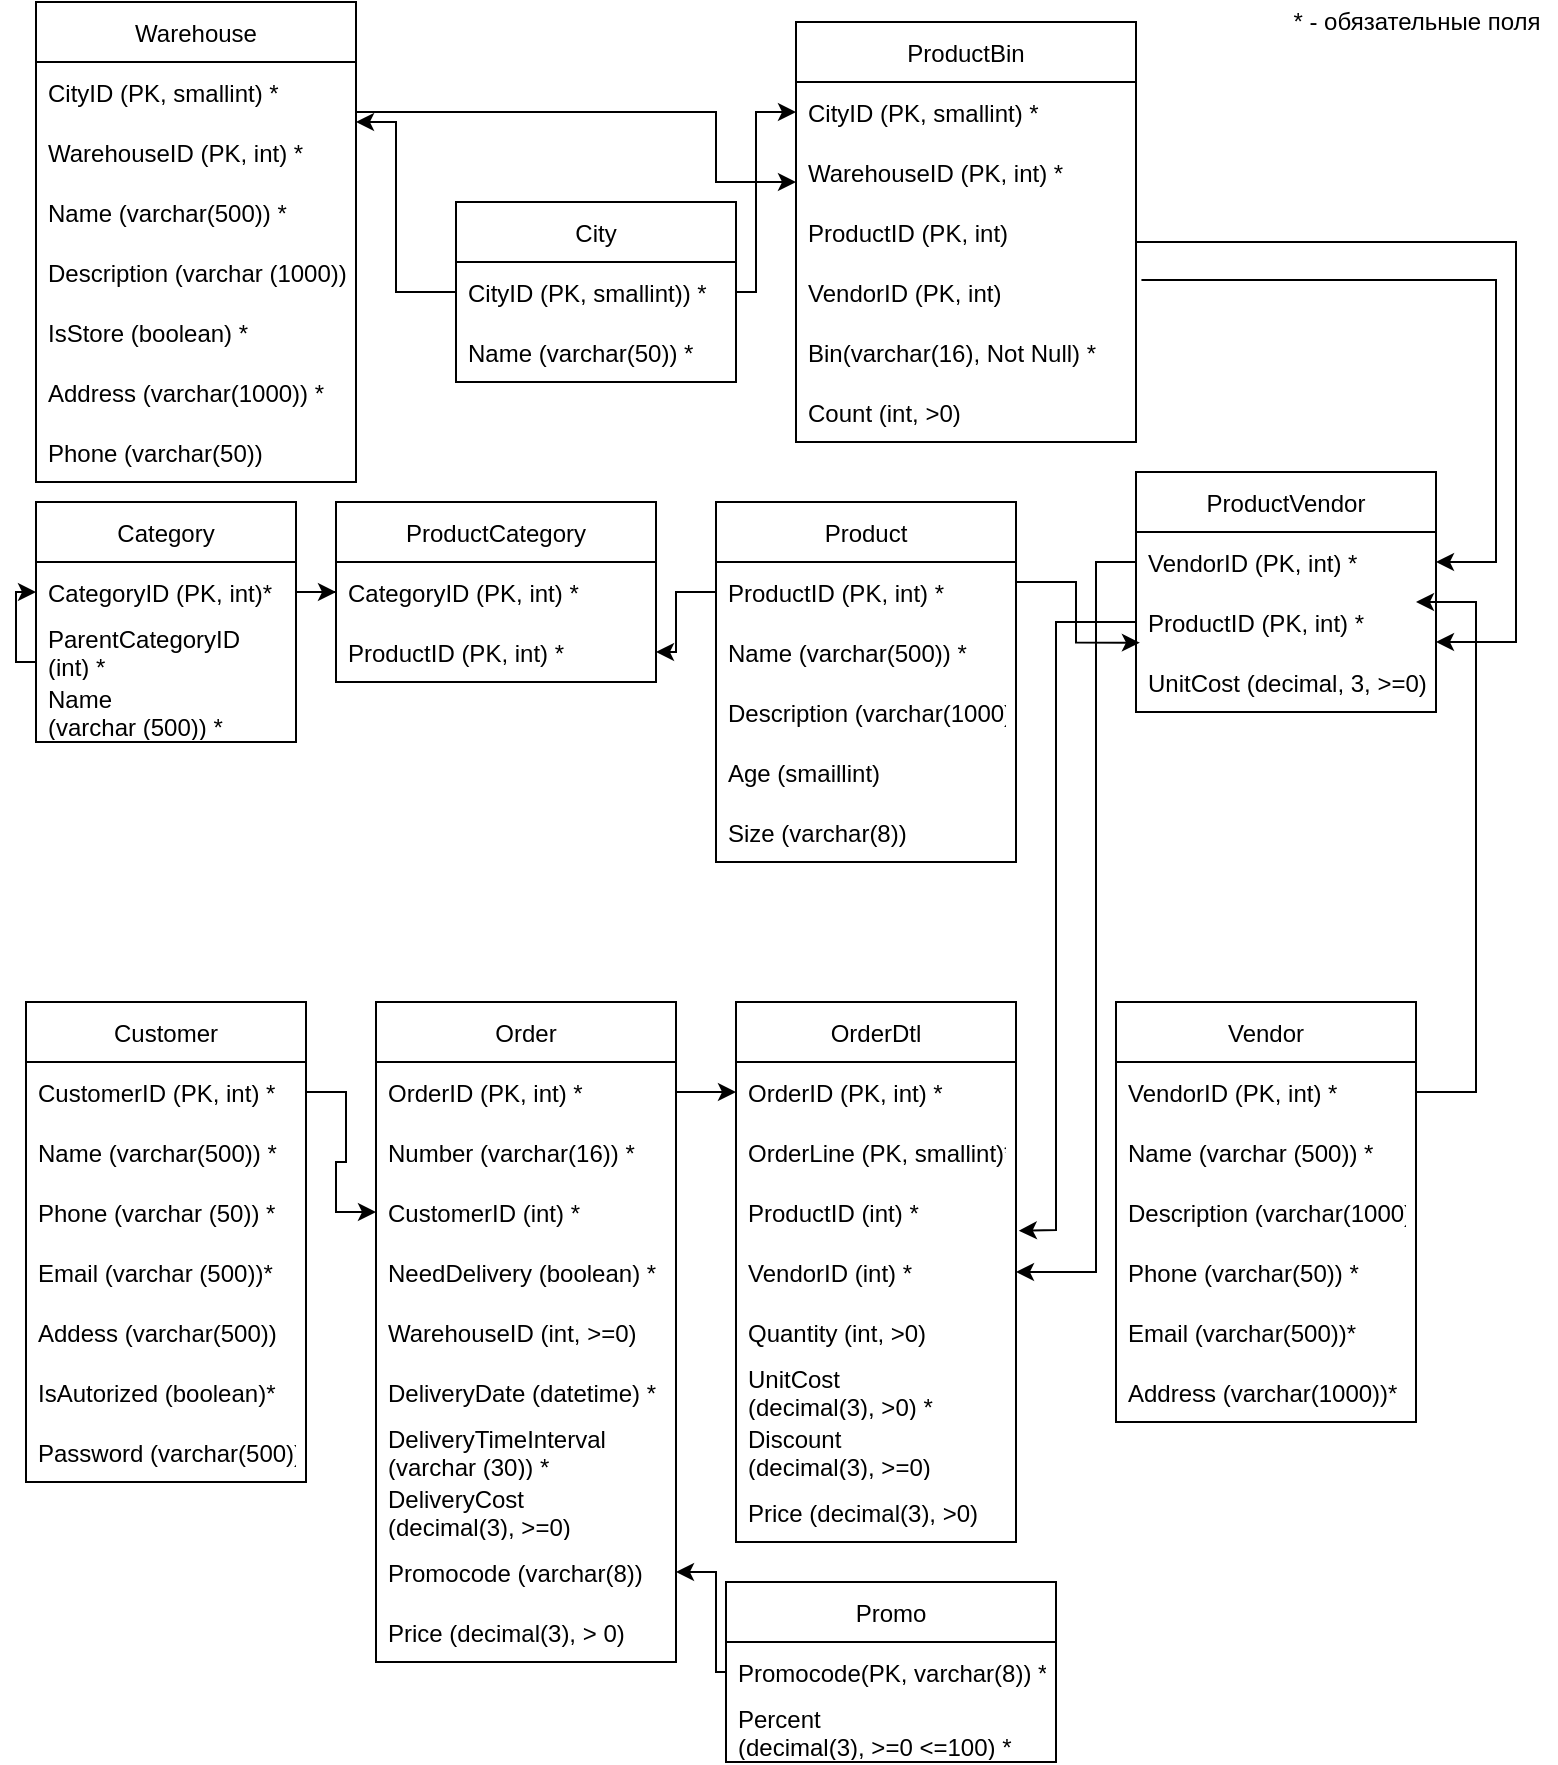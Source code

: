 <mxfile version="19.0.2" type="device" pages="5"><diagram id="zD5h01yBq8zB6gmUEmWG" name="Database Diagram"><mxGraphModel dx="768" dy="443" grid="1" gridSize="10" guides="1" tooltips="1" connect="1" arrows="1" fold="1" page="1" pageScale="1" pageWidth="827" pageHeight="1169" math="0" shadow="0"><root><mxCell id="0"/><mxCell id="1" parent="0"/><mxCell id="oDtH0C66B-PwGog6sPxJ-1" value="Customer" style="swimlane;fontStyle=0;childLayout=stackLayout;horizontal=1;startSize=30;horizontalStack=0;resizeParent=1;resizeParentMax=0;resizeLast=0;collapsible=1;marginBottom=0;" parent="1" vertex="1"><mxGeometry x="15" y="520" width="140" height="240" as="geometry"/></mxCell><mxCell id="oDtH0C66B-PwGog6sPxJ-2" value="CustomerID (PK, int) *" style="text;strokeColor=none;fillColor=none;align=left;verticalAlign=middle;spacingLeft=4;spacingRight=4;overflow=hidden;points=[[0,0.5],[1,0.5]];portConstraint=eastwest;rotatable=0;" parent="oDtH0C66B-PwGog6sPxJ-1" vertex="1"><mxGeometry y="30" width="140" height="30" as="geometry"/></mxCell><mxCell id="oDtH0C66B-PwGog6sPxJ-3" value="Name (varchar(500)) *" style="text;strokeColor=none;fillColor=none;align=left;verticalAlign=middle;spacingLeft=4;spacingRight=4;overflow=hidden;points=[[0,0.5],[1,0.5]];portConstraint=eastwest;rotatable=0;" parent="oDtH0C66B-PwGog6sPxJ-1" vertex="1"><mxGeometry y="60" width="140" height="30" as="geometry"/></mxCell><mxCell id="oDtH0C66B-PwGog6sPxJ-4" value="Phone (varchar (50)) *" style="text;strokeColor=none;fillColor=none;align=left;verticalAlign=middle;spacingLeft=4;spacingRight=4;overflow=hidden;points=[[0,0.5],[1,0.5]];portConstraint=eastwest;rotatable=0;" parent="oDtH0C66B-PwGog6sPxJ-1" vertex="1"><mxGeometry y="90" width="140" height="30" as="geometry"/></mxCell><mxCell id="oDtH0C66B-PwGog6sPxJ-47" value="Email (varchar (500))*" style="text;strokeColor=none;fillColor=none;align=left;verticalAlign=middle;spacingLeft=4;spacingRight=4;overflow=hidden;points=[[0,0.5],[1,0.5]];portConstraint=eastwest;rotatable=0;" parent="oDtH0C66B-PwGog6sPxJ-1" vertex="1"><mxGeometry y="120" width="140" height="30" as="geometry"/></mxCell><mxCell id="oDtH0C66B-PwGog6sPxJ-49" value="Addess (varchar(500))" style="text;strokeColor=none;fillColor=none;align=left;verticalAlign=middle;spacingLeft=4;spacingRight=4;overflow=hidden;points=[[0,0.5],[1,0.5]];portConstraint=eastwest;rotatable=0;" parent="oDtH0C66B-PwGog6sPxJ-1" vertex="1"><mxGeometry y="150" width="140" height="30" as="geometry"/></mxCell><mxCell id="oDtH0C66B-PwGog6sPxJ-102" value="IsAutorized (boolean)*" style="text;strokeColor=none;fillColor=none;align=left;verticalAlign=middle;spacingLeft=4;spacingRight=4;overflow=hidden;points=[[0,0.5],[1,0.5]];portConstraint=eastwest;rotatable=0;" parent="oDtH0C66B-PwGog6sPxJ-1" vertex="1"><mxGeometry y="180" width="140" height="30" as="geometry"/></mxCell><mxCell id="oDtH0C66B-PwGog6sPxJ-104" value="Password (varchar(500))" style="text;strokeColor=none;fillColor=none;align=left;verticalAlign=middle;spacingLeft=4;spacingRight=4;overflow=hidden;points=[[0,0.5],[1,0.5]];portConstraint=eastwest;rotatable=0;" parent="oDtH0C66B-PwGog6sPxJ-1" vertex="1"><mxGeometry y="210" width="140" height="30" as="geometry"/></mxCell><mxCell id="oDtH0C66B-PwGog6sPxJ-5" value="Vendor" style="swimlane;fontStyle=0;childLayout=stackLayout;horizontal=1;startSize=30;horizontalStack=0;resizeParent=1;resizeParentMax=0;resizeLast=0;collapsible=1;marginBottom=0;" parent="1" vertex="1"><mxGeometry x="560" y="520" width="150" height="210" as="geometry"/></mxCell><mxCell id="oDtH0C66B-PwGog6sPxJ-6" value="VendorID (PK, int) *" style="text;strokeColor=none;fillColor=none;align=left;verticalAlign=middle;spacingLeft=4;spacingRight=4;overflow=hidden;points=[[0,0.5],[1,0.5]];portConstraint=eastwest;rotatable=0;" parent="oDtH0C66B-PwGog6sPxJ-5" vertex="1"><mxGeometry y="30" width="150" height="30" as="geometry"/></mxCell><mxCell id="oDtH0C66B-PwGog6sPxJ-36" value="Name (varchar (500)) *" style="text;strokeColor=none;fillColor=none;align=left;verticalAlign=middle;spacingLeft=4;spacingRight=4;overflow=hidden;points=[[0,0.5],[1,0.5]];portConstraint=eastwest;rotatable=0;" parent="oDtH0C66B-PwGog6sPxJ-5" vertex="1"><mxGeometry y="60" width="150" height="30" as="geometry"/></mxCell><mxCell id="oDtH0C66B-PwGog6sPxJ-7" value="Description (varchar(1000))" style="text;strokeColor=none;fillColor=none;align=left;verticalAlign=middle;spacingLeft=4;spacingRight=4;overflow=hidden;points=[[0,0.5],[1,0.5]];portConstraint=eastwest;rotatable=0;" parent="oDtH0C66B-PwGog6sPxJ-5" vertex="1"><mxGeometry y="90" width="150" height="30" as="geometry"/></mxCell><mxCell id="oDtH0C66B-PwGog6sPxJ-8" value="Phone (varchar(50)) *" style="text;strokeColor=none;fillColor=none;align=left;verticalAlign=middle;spacingLeft=4;spacingRight=4;overflow=hidden;points=[[0,0.5],[1,0.5]];portConstraint=eastwest;rotatable=0;" parent="oDtH0C66B-PwGog6sPxJ-5" vertex="1"><mxGeometry y="120" width="150" height="30" as="geometry"/></mxCell><mxCell id="oDtH0C66B-PwGog6sPxJ-39" value="Email (varchar(500))*" style="text;strokeColor=none;fillColor=none;align=left;verticalAlign=middle;spacingLeft=4;spacingRight=4;overflow=hidden;points=[[0,0.5],[1,0.5]];portConstraint=eastwest;rotatable=0;" parent="oDtH0C66B-PwGog6sPxJ-5" vertex="1"><mxGeometry y="150" width="150" height="30" as="geometry"/></mxCell><mxCell id="oDtH0C66B-PwGog6sPxJ-46" value="Address (varchar(1000))*" style="text;strokeColor=none;fillColor=none;align=left;verticalAlign=middle;spacingLeft=4;spacingRight=4;overflow=hidden;points=[[0,0.5],[1,0.5]];portConstraint=eastwest;rotatable=0;" parent="oDtH0C66B-PwGog6sPxJ-5" vertex="1"><mxGeometry y="180" width="150" height="30" as="geometry"/></mxCell><mxCell id="oDtH0C66B-PwGog6sPxJ-9" value="Product" style="swimlane;fontStyle=0;childLayout=stackLayout;horizontal=1;startSize=30;horizontalStack=0;resizeParent=1;resizeParentMax=0;resizeLast=0;collapsible=1;marginBottom=0;" parent="1" vertex="1"><mxGeometry x="360" y="270" width="150" height="180" as="geometry"/></mxCell><mxCell id="oDtH0C66B-PwGog6sPxJ-10" value="ProductID (PK, int) *" style="text;strokeColor=none;fillColor=none;align=left;verticalAlign=middle;spacingLeft=4;spacingRight=4;overflow=hidden;points=[[0,0.5],[1,0.5]];portConstraint=eastwest;rotatable=0;" parent="oDtH0C66B-PwGog6sPxJ-9" vertex="1"><mxGeometry y="30" width="150" height="30" as="geometry"/></mxCell><mxCell id="oDtH0C66B-PwGog6sPxJ-11" value="Name (varchar(500)) *" style="text;strokeColor=none;fillColor=none;align=left;verticalAlign=middle;spacingLeft=4;spacingRight=4;overflow=hidden;points=[[0,0.5],[1,0.5]];portConstraint=eastwest;rotatable=0;" parent="oDtH0C66B-PwGog6sPxJ-9" vertex="1"><mxGeometry y="60" width="150" height="30" as="geometry"/></mxCell><mxCell id="oDtH0C66B-PwGog6sPxJ-99" value="Description (varchar(1000))" style="text;strokeColor=none;fillColor=none;align=left;verticalAlign=middle;spacingLeft=4;spacingRight=4;overflow=hidden;points=[[0,0.5],[1,0.5]];portConstraint=eastwest;rotatable=0;" parent="oDtH0C66B-PwGog6sPxJ-9" vertex="1"><mxGeometry y="90" width="150" height="30" as="geometry"/></mxCell><mxCell id="OFJpk8IldTl7pD1A4rLE-1" value="Age (smaillint)" style="text;strokeColor=none;fillColor=none;align=left;verticalAlign=middle;spacingLeft=4;spacingRight=4;overflow=hidden;points=[[0,0.5],[1,0.5]];portConstraint=eastwest;rotatable=0;" parent="oDtH0C66B-PwGog6sPxJ-9" vertex="1"><mxGeometry y="120" width="150" height="30" as="geometry"/></mxCell><mxCell id="OFJpk8IldTl7pD1A4rLE-2" value="Size (varchar(8))" style="text;strokeColor=none;fillColor=none;align=left;verticalAlign=middle;spacingLeft=4;spacingRight=4;overflow=hidden;points=[[0,0.5],[1,0.5]];portConstraint=eastwest;rotatable=0;" parent="oDtH0C66B-PwGog6sPxJ-9" vertex="1"><mxGeometry y="150" width="150" height="30" as="geometry"/></mxCell><mxCell id="oDtH0C66B-PwGog6sPxJ-17" value="Warehouse" style="swimlane;fontStyle=0;childLayout=stackLayout;horizontal=1;startSize=30;horizontalStack=0;resizeParent=1;resizeParentMax=0;resizeLast=0;collapsible=1;marginBottom=0;" parent="1" vertex="1"><mxGeometry x="20" y="20" width="160" height="240" as="geometry"/></mxCell><mxCell id="oDtH0C66B-PwGog6sPxJ-27" value="CityID (PK, smallint) *" style="text;strokeColor=none;fillColor=none;align=left;verticalAlign=middle;spacingLeft=4;spacingRight=4;overflow=hidden;points=[[0,0.5],[1,0.5]];portConstraint=eastwest;rotatable=0;" parent="oDtH0C66B-PwGog6sPxJ-17" vertex="1"><mxGeometry y="30" width="160" height="30" as="geometry"/></mxCell><mxCell id="oDtH0C66B-PwGog6sPxJ-18" value="WarehouseID (PK, int) *" style="text;strokeColor=none;fillColor=none;align=left;verticalAlign=middle;spacingLeft=4;spacingRight=4;overflow=hidden;points=[[0,0.5],[1,0.5]];portConstraint=eastwest;rotatable=0;" parent="oDtH0C66B-PwGog6sPxJ-17" vertex="1"><mxGeometry y="60" width="160" height="30" as="geometry"/></mxCell><mxCell id="oDtH0C66B-PwGog6sPxJ-20" value="Name (varchar(500)) *" style="text;strokeColor=none;fillColor=none;align=left;verticalAlign=middle;spacingLeft=4;spacingRight=4;overflow=hidden;points=[[0,0.5],[1,0.5]];portConstraint=eastwest;rotatable=0;" parent="oDtH0C66B-PwGog6sPxJ-17" vertex="1"><mxGeometry y="90" width="160" height="30" as="geometry"/></mxCell><mxCell id="oDtH0C66B-PwGog6sPxJ-19" value="Description (varchar (1000))" style="text;strokeColor=none;fillColor=none;align=left;verticalAlign=middle;spacingLeft=4;spacingRight=4;overflow=hidden;points=[[0,0.5],[1,0.5]];portConstraint=eastwest;rotatable=0;" parent="oDtH0C66B-PwGog6sPxJ-17" vertex="1"><mxGeometry y="120" width="160" height="30" as="geometry"/></mxCell><mxCell id="oDtH0C66B-PwGog6sPxJ-26" value="IsStore (boolean) *" style="text;strokeColor=none;fillColor=none;align=left;verticalAlign=middle;spacingLeft=4;spacingRight=4;overflow=hidden;points=[[0,0.5],[1,0.5]];portConstraint=eastwest;rotatable=0;" parent="oDtH0C66B-PwGog6sPxJ-17" vertex="1"><mxGeometry y="150" width="160" height="30" as="geometry"/></mxCell><mxCell id="oDtH0C66B-PwGog6sPxJ-38" value="Address (varchar(1000)) *" style="text;strokeColor=none;fillColor=none;align=left;verticalAlign=middle;spacingLeft=4;spacingRight=4;overflow=hidden;points=[[0,0.5],[1,0.5]];portConstraint=eastwest;rotatable=0;" parent="oDtH0C66B-PwGog6sPxJ-17" vertex="1"><mxGeometry y="180" width="160" height="30" as="geometry"/></mxCell><mxCell id="wMT093c3tUA0JYjfqlPa-17" value="Phone (varchar(50))" style="text;strokeColor=none;fillColor=none;align=left;verticalAlign=middle;spacingLeft=4;spacingRight=4;overflow=hidden;points=[[0,0.5],[1,0.5]];portConstraint=eastwest;rotatable=0;" vertex="1" parent="oDtH0C66B-PwGog6sPxJ-17"><mxGeometry y="210" width="160" height="30" as="geometry"/></mxCell><mxCell id="oDtH0C66B-PwGog6sPxJ-28" value="ProductBin" style="swimlane;fontStyle=0;childLayout=stackLayout;horizontal=1;startSize=30;horizontalStack=0;resizeParent=1;resizeParentMax=0;resizeLast=0;collapsible=1;marginBottom=0;" parent="1" vertex="1"><mxGeometry x="400" y="30" width="170" height="210" as="geometry"/></mxCell><mxCell id="oDtH0C66B-PwGog6sPxJ-31" value="CityID (PK, smallint) *" style="text;strokeColor=none;fillColor=none;align=left;verticalAlign=middle;spacingLeft=4;spacingRight=4;overflow=hidden;points=[[0,0.5],[1,0.5]];portConstraint=eastwest;rotatable=0;" parent="oDtH0C66B-PwGog6sPxJ-28" vertex="1"><mxGeometry y="30" width="170" height="30" as="geometry"/></mxCell><mxCell id="oDtH0C66B-PwGog6sPxJ-29" value="WarehouseID (PK, int) *" style="text;strokeColor=none;fillColor=none;align=left;verticalAlign=middle;spacingLeft=4;spacingRight=4;overflow=hidden;points=[[0,0.5],[1,0.5]];portConstraint=eastwest;rotatable=0;" parent="oDtH0C66B-PwGog6sPxJ-28" vertex="1"><mxGeometry y="60" width="170" height="30" as="geometry"/></mxCell><mxCell id="oDtH0C66B-PwGog6sPxJ-115" value="ProductID (PK, int)" style="text;strokeColor=none;fillColor=none;align=left;verticalAlign=middle;spacingLeft=4;spacingRight=4;overflow=hidden;points=[[0,0.5],[1,0.5]];portConstraint=eastwest;rotatable=0;" parent="oDtH0C66B-PwGog6sPxJ-28" vertex="1"><mxGeometry y="90" width="170" height="30" as="geometry"/></mxCell><mxCell id="rDFWnqqUgLSk3TsB4mMr-1" value="VendorID (PK, int)" style="text;strokeColor=none;fillColor=none;align=left;verticalAlign=middle;spacingLeft=4;spacingRight=4;overflow=hidden;points=[[0,0.5],[1,0.5]];portConstraint=eastwest;rotatable=0;" vertex="1" parent="oDtH0C66B-PwGog6sPxJ-28"><mxGeometry y="120" width="170" height="30" as="geometry"/></mxCell><mxCell id="oDtH0C66B-PwGog6sPxJ-30" value="Bin(varchar(16), Not Null) *" style="text;strokeColor=none;fillColor=none;align=left;verticalAlign=middle;spacingLeft=4;spacingRight=4;overflow=hidden;points=[[0,0.5],[1,0.5]];portConstraint=eastwest;rotatable=0;" parent="oDtH0C66B-PwGog6sPxJ-28" vertex="1"><mxGeometry y="150" width="170" height="30" as="geometry"/></mxCell><mxCell id="oDtH0C66B-PwGog6sPxJ-32" value="Count (int, &gt;0)" style="text;strokeColor=none;fillColor=none;align=left;verticalAlign=middle;spacingLeft=4;spacingRight=4;overflow=hidden;points=[[0,0.5],[1,0.5]];portConstraint=eastwest;rotatable=0;" parent="oDtH0C66B-PwGog6sPxJ-28" vertex="1"><mxGeometry y="180" width="170" height="30" as="geometry"/></mxCell><mxCell id="oDtH0C66B-PwGog6sPxJ-40" value="Order" style="swimlane;fontStyle=0;childLayout=stackLayout;horizontal=1;startSize=30;horizontalStack=0;resizeParent=1;resizeParentMax=0;resizeLast=0;collapsible=1;marginBottom=0;" parent="1" vertex="1"><mxGeometry x="190" y="520" width="150" height="330" as="geometry"/></mxCell><mxCell id="oDtH0C66B-PwGog6sPxJ-41" value="OrderID (PK, int) *" style="text;strokeColor=none;fillColor=none;align=left;verticalAlign=middle;spacingLeft=4;spacingRight=4;overflow=hidden;points=[[0,0.5],[1,0.5]];portConstraint=eastwest;rotatable=0;" parent="oDtH0C66B-PwGog6sPxJ-40" vertex="1"><mxGeometry y="30" width="150" height="30" as="geometry"/></mxCell><mxCell id="fTPRsgHuSMfWV8hQALlt-1" value="Number (varchar(16)) *" style="text;strokeColor=none;fillColor=none;align=left;verticalAlign=middle;spacingLeft=4;spacingRight=4;overflow=hidden;points=[[0,0.5],[1,0.5]];portConstraint=eastwest;rotatable=0;" vertex="1" parent="oDtH0C66B-PwGog6sPxJ-40"><mxGeometry y="60" width="150" height="30" as="geometry"/></mxCell><mxCell id="oDtH0C66B-PwGog6sPxJ-61" value="CustomerID (int) *" style="text;strokeColor=none;fillColor=none;align=left;verticalAlign=middle;spacingLeft=4;spacingRight=4;overflow=hidden;points=[[0,0.5],[1,0.5]];portConstraint=eastwest;rotatable=0;" parent="oDtH0C66B-PwGog6sPxJ-40" vertex="1"><mxGeometry y="90" width="150" height="30" as="geometry"/></mxCell><mxCell id="oDtH0C66B-PwGog6sPxJ-52" value="NeedDelivery (boolean) *" style="text;strokeColor=none;fillColor=none;align=left;verticalAlign=middle;spacingLeft=4;spacingRight=4;overflow=hidden;points=[[0,0.5],[1,0.5]];portConstraint=eastwest;rotatable=0;" parent="oDtH0C66B-PwGog6sPxJ-40" vertex="1"><mxGeometry y="120" width="150" height="30" as="geometry"/></mxCell><mxCell id="oDtH0C66B-PwGog6sPxJ-62" value="WarehouseID (int, &gt;=0) " style="text;strokeColor=none;fillColor=none;align=left;verticalAlign=middle;spacingLeft=4;spacingRight=4;overflow=hidden;points=[[0,0.5],[1,0.5]];portConstraint=eastwest;rotatable=0;" parent="oDtH0C66B-PwGog6sPxJ-40" vertex="1"><mxGeometry y="150" width="150" height="30" as="geometry"/></mxCell><mxCell id="oDtH0C66B-PwGog6sPxJ-120" value="DeliveryDate (datetime) *" style="text;strokeColor=none;fillColor=none;align=left;verticalAlign=middle;spacingLeft=4;spacingRight=4;overflow=hidden;points=[[0,0.5],[1,0.5]];portConstraint=eastwest;rotatable=0;" parent="oDtH0C66B-PwGog6sPxJ-40" vertex="1"><mxGeometry y="180" width="150" height="30" as="geometry"/></mxCell><mxCell id="oDtH0C66B-PwGog6sPxJ-121" value="DeliveryTimeInterval&#10;(varchar (30)) *" style="text;strokeColor=none;fillColor=none;align=left;verticalAlign=middle;spacingLeft=4;spacingRight=4;overflow=hidden;points=[[0,0.5],[1,0.5]];portConstraint=eastwest;rotatable=0;" parent="oDtH0C66B-PwGog6sPxJ-40" vertex="1"><mxGeometry y="210" width="150" height="30" as="geometry"/></mxCell><mxCell id="oDtH0C66B-PwGog6sPxJ-79" value="DeliveryCost &#10;(decimal(3), &gt;=0)" style="text;strokeColor=none;fillColor=none;align=left;verticalAlign=middle;spacingLeft=4;spacingRight=4;overflow=hidden;points=[[0,0.5],[1,0.5]];portConstraint=eastwest;rotatable=0;" parent="oDtH0C66B-PwGog6sPxJ-40" vertex="1"><mxGeometry y="240" width="150" height="30" as="geometry"/></mxCell><mxCell id="oDtH0C66B-PwGog6sPxJ-122" value="Promocode (varchar(8))" style="text;strokeColor=none;fillColor=none;align=left;verticalAlign=middle;spacingLeft=4;spacingRight=4;overflow=hidden;points=[[0,0.5],[1,0.5]];portConstraint=eastwest;rotatable=0;" parent="oDtH0C66B-PwGog6sPxJ-40" vertex="1"><mxGeometry y="270" width="150" height="30" as="geometry"/></mxCell><mxCell id="oDtH0C66B-PwGog6sPxJ-44" value="Price (decimal(3), &gt; 0)" style="text;strokeColor=none;fillColor=none;align=left;verticalAlign=middle;spacingLeft=4;spacingRight=4;overflow=hidden;points=[[0,0.5],[1,0.5]];portConstraint=eastwest;rotatable=0;" parent="oDtH0C66B-PwGog6sPxJ-40" vertex="1"><mxGeometry y="300" width="150" height="30" as="geometry"/></mxCell><mxCell id="oDtH0C66B-PwGog6sPxJ-53" value="OrderDtl" style="swimlane;fontStyle=0;childLayout=stackLayout;horizontal=1;startSize=30;horizontalStack=0;resizeParent=1;resizeParentMax=0;resizeLast=0;collapsible=1;marginBottom=0;" parent="1" vertex="1"><mxGeometry x="370" y="520" width="140" height="270" as="geometry"/></mxCell><mxCell id="oDtH0C66B-PwGog6sPxJ-54" value="OrderID (PK, int) *" style="text;strokeColor=none;fillColor=none;align=left;verticalAlign=middle;spacingLeft=4;spacingRight=4;overflow=hidden;points=[[0,0.5],[1,0.5]];portConstraint=eastwest;rotatable=0;" parent="oDtH0C66B-PwGog6sPxJ-53" vertex="1"><mxGeometry y="30" width="140" height="30" as="geometry"/></mxCell><mxCell id="wMT093c3tUA0JYjfqlPa-18" value="OrderLine (PK, smallint)*" style="text;strokeColor=none;fillColor=none;align=left;verticalAlign=middle;spacingLeft=4;spacingRight=4;overflow=hidden;points=[[0,0.5],[1,0.5]];portConstraint=eastwest;rotatable=0;" vertex="1" parent="oDtH0C66B-PwGog6sPxJ-53"><mxGeometry y="60" width="140" height="30" as="geometry"/></mxCell><mxCell id="oDtH0C66B-PwGog6sPxJ-55" value="ProductID (int) * " style="text;strokeColor=none;fillColor=none;align=left;verticalAlign=middle;spacingLeft=4;spacingRight=4;overflow=hidden;points=[[0,0.5],[1,0.5]];portConstraint=eastwest;rotatable=0;" parent="oDtH0C66B-PwGog6sPxJ-53" vertex="1"><mxGeometry y="90" width="140" height="30" as="geometry"/></mxCell><mxCell id="oDtH0C66B-PwGog6sPxJ-114" value="VendorID (int) *" style="text;strokeColor=none;fillColor=none;align=left;verticalAlign=middle;spacingLeft=4;spacingRight=4;overflow=hidden;points=[[0,0.5],[1,0.5]];portConstraint=eastwest;rotatable=0;" parent="oDtH0C66B-PwGog6sPxJ-53" vertex="1"><mxGeometry y="120" width="140" height="30" as="geometry"/></mxCell><mxCell id="oDtH0C66B-PwGog6sPxJ-56" value="Quantity (int, &gt;0)" style="text;strokeColor=none;fillColor=none;align=left;verticalAlign=middle;spacingLeft=4;spacingRight=4;overflow=hidden;points=[[0,0.5],[1,0.5]];portConstraint=eastwest;rotatable=0;" parent="oDtH0C66B-PwGog6sPxJ-53" vertex="1"><mxGeometry y="150" width="140" height="30" as="geometry"/></mxCell><mxCell id="oDtH0C66B-PwGog6sPxJ-57" value="UnitCost &#10;(decimal(3), &gt;0) *" style="text;strokeColor=none;fillColor=none;align=left;verticalAlign=middle;spacingLeft=4;spacingRight=4;overflow=hidden;points=[[0,0.5],[1,0.5]];portConstraint=eastwest;rotatable=0;" parent="oDtH0C66B-PwGog6sPxJ-53" vertex="1"><mxGeometry y="180" width="140" height="30" as="geometry"/></mxCell><mxCell id="oDtH0C66B-PwGog6sPxJ-58" value="Discount &#10;(decimal(3), &gt;=0)" style="text;strokeColor=none;fillColor=none;align=left;verticalAlign=middle;spacingLeft=4;spacingRight=4;overflow=hidden;points=[[0,0.5],[1,0.5]];portConstraint=eastwest;rotatable=0;" parent="oDtH0C66B-PwGog6sPxJ-53" vertex="1"><mxGeometry y="210" width="140" height="30" as="geometry"/></mxCell><mxCell id="oDtH0C66B-PwGog6sPxJ-78" value="Price (decimal(3), &gt;0)" style="text;strokeColor=none;fillColor=none;align=left;verticalAlign=middle;spacingLeft=4;spacingRight=4;overflow=hidden;points=[[0,0.5],[1,0.5]];portConstraint=eastwest;rotatable=0;" parent="oDtH0C66B-PwGog6sPxJ-53" vertex="1"><mxGeometry y="240" width="140" height="30" as="geometry"/></mxCell><mxCell id="oDtH0C66B-PwGog6sPxJ-63" value="Category" style="swimlane;fontStyle=0;childLayout=stackLayout;horizontal=1;startSize=30;horizontalStack=0;resizeParent=1;resizeParentMax=0;resizeLast=0;collapsible=1;marginBottom=0;" parent="1" vertex="1"><mxGeometry x="20" y="270" width="130" height="120" as="geometry"/></mxCell><mxCell id="oDtH0C66B-PwGog6sPxJ-64" value="CategoryID (PK, int)*" style="text;strokeColor=none;fillColor=none;align=left;verticalAlign=middle;spacingLeft=4;spacingRight=4;overflow=hidden;points=[[0,0.5],[1,0.5]];portConstraint=eastwest;rotatable=0;" parent="oDtH0C66B-PwGog6sPxJ-63" vertex="1"><mxGeometry y="30" width="130" height="30" as="geometry"/></mxCell><mxCell id="oDtH0C66B-PwGog6sPxJ-71" value="ParentCategoryID&#10;(int) *" style="text;strokeColor=none;fillColor=none;align=left;verticalAlign=middle;spacingLeft=4;spacingRight=4;overflow=hidden;points=[[0,0.5],[1,0.5]];portConstraint=eastwest;rotatable=0;" parent="oDtH0C66B-PwGog6sPxJ-63" vertex="1"><mxGeometry y="60" width="130" height="30" as="geometry"/></mxCell><mxCell id="oDtH0C66B-PwGog6sPxJ-65" value="Name &#10;(varchar (500)) *" style="text;strokeColor=none;fillColor=none;align=left;verticalAlign=middle;spacingLeft=4;spacingRight=4;overflow=hidden;points=[[0,0.5],[1,0.5]];portConstraint=eastwest;rotatable=0;" parent="oDtH0C66B-PwGog6sPxJ-63" vertex="1"><mxGeometry y="90" width="130" height="30" as="geometry"/></mxCell><mxCell id="oDtH0C66B-PwGog6sPxJ-72" value="ProductCategory" style="swimlane;fontStyle=0;childLayout=stackLayout;horizontal=1;startSize=30;horizontalStack=0;resizeParent=1;resizeParentMax=0;resizeLast=0;collapsible=1;marginBottom=0;" parent="1" vertex="1"><mxGeometry x="170" y="270" width="160" height="90" as="geometry"/></mxCell><mxCell id="oDtH0C66B-PwGog6sPxJ-73" value="CategoryID (PK, int) *" style="text;strokeColor=none;fillColor=none;align=left;verticalAlign=middle;spacingLeft=4;spacingRight=4;overflow=hidden;points=[[0,0.5],[1,0.5]];portConstraint=eastwest;rotatable=0;" parent="oDtH0C66B-PwGog6sPxJ-72" vertex="1"><mxGeometry y="30" width="160" height="30" as="geometry"/></mxCell><mxCell id="oDtH0C66B-PwGog6sPxJ-74" value="ProductID (PK, int) *" style="text;strokeColor=none;fillColor=none;align=left;verticalAlign=middle;spacingLeft=4;spacingRight=4;overflow=hidden;points=[[0,0.5],[1,0.5]];portConstraint=eastwest;rotatable=0;" parent="oDtH0C66B-PwGog6sPxJ-72" vertex="1"><mxGeometry y="60" width="160" height="30" as="geometry"/></mxCell><mxCell id="oDtH0C66B-PwGog6sPxJ-84" value="" style="edgeStyle=orthogonalEdgeStyle;rounded=0;orthogonalLoop=1;jettySize=auto;html=1;exitX=1;exitY=0.5;exitDx=0;exitDy=0;" parent="1" source="oDtH0C66B-PwGog6sPxJ-18" edge="1"><mxGeometry relative="1" as="geometry"><Array as="points"><mxPoint x="180" y="75"/><mxPoint x="360" y="75"/><mxPoint x="360" y="110"/></Array><mxPoint x="500" y="120" as="sourcePoint"/><mxPoint x="400" y="110" as="targetPoint"/></mxGeometry></mxCell><mxCell id="oDtH0C66B-PwGog6sPxJ-88" style="edgeStyle=orthogonalEdgeStyle;rounded=0;orthogonalLoop=1;jettySize=auto;html=1;entryX=1;entryY=0.5;entryDx=0;entryDy=0;" parent="1" source="oDtH0C66B-PwGog6sPxJ-10" target="oDtH0C66B-PwGog6sPxJ-74" edge="1"><mxGeometry relative="1" as="geometry"/></mxCell><mxCell id="oDtH0C66B-PwGog6sPxJ-91" value="" style="edgeStyle=orthogonalEdgeStyle;rounded=0;orthogonalLoop=1;jettySize=auto;html=1;entryX=0;entryY=0.5;entryDx=0;entryDy=0;" parent="1" source="oDtH0C66B-PwGog6sPxJ-64" target="oDtH0C66B-PwGog6sPxJ-73" edge="1"><mxGeometry relative="1" as="geometry"/></mxCell><mxCell id="oDtH0C66B-PwGog6sPxJ-94" style="edgeStyle=orthogonalEdgeStyle;rounded=0;orthogonalLoop=1;jettySize=auto;html=1;" parent="1" target="oDtH0C66B-PwGog6sPxJ-64" edge="1"><mxGeometry relative="1" as="geometry"><mxPoint x="20" y="350" as="sourcePoint"/><Array as="points"><mxPoint x="10" y="350"/><mxPoint x="10" y="315"/></Array></mxGeometry></mxCell><mxCell id="oDtH0C66B-PwGog6sPxJ-95" value="" style="edgeStyle=orthogonalEdgeStyle;rounded=0;orthogonalLoop=1;jettySize=auto;html=1;" parent="1" source="oDtH0C66B-PwGog6sPxJ-2" target="oDtH0C66B-PwGog6sPxJ-61" edge="1"><mxGeometry relative="1" as="geometry"/></mxCell><mxCell id="oDtH0C66B-PwGog6sPxJ-96" value="" style="edgeStyle=orthogonalEdgeStyle;rounded=0;orthogonalLoop=1;jettySize=auto;html=1;entryX=0;entryY=0.5;entryDx=0;entryDy=0;" parent="1" source="oDtH0C66B-PwGog6sPxJ-41" target="oDtH0C66B-PwGog6sPxJ-54" edge="1"><mxGeometry relative="1" as="geometry"/></mxCell><mxCell id="oDtH0C66B-PwGog6sPxJ-105" value="ProductVendor" style="swimlane;fontStyle=0;childLayout=stackLayout;horizontal=1;startSize=30;horizontalStack=0;resizeParent=1;resizeParentMax=0;resizeLast=0;collapsible=1;marginBottom=0;" parent="1" vertex="1"><mxGeometry x="570" y="255" width="150" height="120" as="geometry"/></mxCell><mxCell id="oDtH0C66B-PwGog6sPxJ-106" value="VendorID (PK, int) *" style="text;strokeColor=none;fillColor=none;align=left;verticalAlign=middle;spacingLeft=4;spacingRight=4;overflow=hidden;points=[[0,0.5],[1,0.5]];portConstraint=eastwest;rotatable=0;" parent="oDtH0C66B-PwGog6sPxJ-105" vertex="1"><mxGeometry y="30" width="150" height="30" as="geometry"/></mxCell><mxCell id="oDtH0C66B-PwGog6sPxJ-107" value="ProductID (PK, int) *" style="text;strokeColor=none;fillColor=none;align=left;verticalAlign=middle;spacingLeft=4;spacingRight=4;overflow=hidden;points=[[0,0.5],[1,0.5]];portConstraint=eastwest;rotatable=0;" parent="oDtH0C66B-PwGog6sPxJ-105" vertex="1"><mxGeometry y="60" width="150" height="30" as="geometry"/></mxCell><mxCell id="oDtH0C66B-PwGog6sPxJ-108" value="UnitCost (decimal, 3, &gt;=0)" style="text;strokeColor=none;fillColor=none;align=left;verticalAlign=middle;spacingLeft=4;spacingRight=4;overflow=hidden;points=[[0,0.5],[1,0.5]];portConstraint=eastwest;rotatable=0;" parent="oDtH0C66B-PwGog6sPxJ-105" vertex="1"><mxGeometry y="90" width="150" height="30" as="geometry"/></mxCell><mxCell id="oDtH0C66B-PwGog6sPxJ-112" style="edgeStyle=orthogonalEdgeStyle;rounded=0;orthogonalLoop=1;jettySize=auto;html=1;" parent="1" source="oDtH0C66B-PwGog6sPxJ-6" edge="1"><mxGeometry relative="1" as="geometry"><mxPoint x="710" y="320" as="targetPoint"/><Array as="points"><mxPoint x="740" y="565"/><mxPoint x="740" y="320"/></Array></mxGeometry></mxCell><mxCell id="oDtH0C66B-PwGog6sPxJ-113" style="edgeStyle=orthogonalEdgeStyle;rounded=0;orthogonalLoop=1;jettySize=auto;html=1;entryX=0.013;entryY=0.844;entryDx=0;entryDy=0;entryPerimeter=0;" parent="1" source="oDtH0C66B-PwGog6sPxJ-10" target="oDtH0C66B-PwGog6sPxJ-107" edge="1"><mxGeometry relative="1" as="geometry"><Array as="points"><mxPoint x="540" y="310"/><mxPoint x="540" y="340"/></Array><mxPoint x="560" y="330" as="targetPoint"/></mxGeometry></mxCell><mxCell id="wMT093c3tUA0JYjfqlPa-3" value="City" style="swimlane;fontStyle=0;childLayout=stackLayout;horizontal=1;startSize=30;horizontalStack=0;resizeParent=1;resizeParentMax=0;resizeLast=0;collapsible=1;marginBottom=0;" vertex="1" parent="1"><mxGeometry x="230" y="120" width="140" height="90" as="geometry"/></mxCell><mxCell id="wMT093c3tUA0JYjfqlPa-11" value="CityID (PK, smallint)) *" style="text;strokeColor=none;fillColor=none;align=left;verticalAlign=middle;spacingLeft=4;spacingRight=4;overflow=hidden;points=[[0,0.5],[1,0.5]];portConstraint=eastwest;rotatable=0;" vertex="1" parent="wMT093c3tUA0JYjfqlPa-3"><mxGeometry y="30" width="140" height="30" as="geometry"/></mxCell><mxCell id="wMT093c3tUA0JYjfqlPa-6" value="Name (varchar(50)) *" style="text;strokeColor=none;fillColor=none;align=left;verticalAlign=middle;spacingLeft=4;spacingRight=4;overflow=hidden;points=[[0,0.5],[1,0.5]];portConstraint=eastwest;rotatable=0;" vertex="1" parent="wMT093c3tUA0JYjfqlPa-3"><mxGeometry y="60" width="140" height="30" as="geometry"/></mxCell><mxCell id="wMT093c3tUA0JYjfqlPa-10" value="" style="edgeStyle=orthogonalEdgeStyle;rounded=0;orthogonalLoop=1;jettySize=auto;html=1;exitX=1;exitY=0.5;exitDx=0;exitDy=0;entryX=0;entryY=0.5;entryDx=0;entryDy=0;" edge="1" parent="1" source="wMT093c3tUA0JYjfqlPa-11" target="oDtH0C66B-PwGog6sPxJ-31"><mxGeometry relative="1" as="geometry"><mxPoint x="470" y="195" as="sourcePoint"/><Array as="points"><mxPoint x="380" y="165"/><mxPoint x="380" y="75"/></Array></mxGeometry></mxCell><mxCell id="wMT093c3tUA0JYjfqlPa-12" value="" style="endArrow=classic;html=1;rounded=0;exitX=0;exitY=0.5;exitDx=0;exitDy=0;" edge="1" parent="1" source="wMT093c3tUA0JYjfqlPa-11"><mxGeometry width="50" height="50" relative="1" as="geometry"><mxPoint x="370" y="120" as="sourcePoint"/><mxPoint x="180" y="80" as="targetPoint"/><Array as="points"><mxPoint x="200" y="165"/><mxPoint x="200" y="120"/><mxPoint x="200" y="80"/></Array></mxGeometry></mxCell><mxCell id="wMT093c3tUA0JYjfqlPa-22" value="" style="endArrow=classic;html=1;rounded=0;exitX=0;exitY=0.5;exitDx=0;exitDy=0;entryX=1.01;entryY=0.811;entryDx=0;entryDy=0;entryPerimeter=0;" edge="1" parent="1" source="oDtH0C66B-PwGog6sPxJ-107" target="oDtH0C66B-PwGog6sPxJ-55"><mxGeometry width="50" height="50" relative="1" as="geometry"><mxPoint x="370" y="460" as="sourcePoint"/><mxPoint x="420" y="410" as="targetPoint"/><Array as="points"><mxPoint x="530" y="330"/><mxPoint x="530" y="490"/><mxPoint x="530" y="634"/></Array></mxGeometry></mxCell><mxCell id="567cPxH4TCCQFYKA-HsK-1" value="* - обязательные поля" style="text;html=1;align=center;verticalAlign=middle;resizable=0;points=[];autosize=1;strokeColor=none;fillColor=none;" vertex="1" parent="1"><mxGeometry x="640" y="20" width="140" height="20" as="geometry"/></mxCell><mxCell id="wMT093c3tUA0JYjfqlPa-20" value="" style="endArrow=classic;html=1;rounded=0;exitX=0;exitY=0.5;exitDx=0;exitDy=0;entryX=1;entryY=0.5;entryDx=0;entryDy=0;" edge="1" parent="1" source="oDtH0C66B-PwGog6sPxJ-106" target="oDtH0C66B-PwGog6sPxJ-114"><mxGeometry width="50" height="50" relative="1" as="geometry"><mxPoint x="370" y="460" as="sourcePoint"/><mxPoint x="420" y="410" as="targetPoint"/><Array as="points"><mxPoint x="550" y="300"/><mxPoint x="550" y="490"/><mxPoint x="550" y="655"/></Array></mxGeometry></mxCell><mxCell id="rDFWnqqUgLSk3TsB4mMr-3" value="" style="endArrow=classic;html=1;rounded=0;exitX=1.016;exitY=0.3;exitDx=0;exitDy=0;exitPerimeter=0;entryX=1;entryY=0.5;entryDx=0;entryDy=0;" edge="1" parent="1" source="rDFWnqqUgLSk3TsB4mMr-1" target="oDtH0C66B-PwGog6sPxJ-106"><mxGeometry width="50" height="50" relative="1" as="geometry"><mxPoint x="370" y="120" as="sourcePoint"/><mxPoint x="420" y="70" as="targetPoint"/><Array as="points"><mxPoint x="750" y="159"/><mxPoint x="750" y="300"/></Array></mxGeometry></mxCell><mxCell id="rDFWnqqUgLSk3TsB4mMr-5" value="" style="endArrow=classic;html=1;rounded=0;" edge="1" parent="1"><mxGeometry width="50" height="50" relative="1" as="geometry"><mxPoint x="570" y="140" as="sourcePoint"/><mxPoint x="720" y="340" as="targetPoint"/><Array as="points"><mxPoint x="760" y="140"/><mxPoint x="760" y="340"/></Array></mxGeometry></mxCell><mxCell id="6-Q9LJO-YBe_5ySyPdLJ-10" value="" style="edgeStyle=orthogonalEdgeStyle;rounded=0;orthogonalLoop=1;jettySize=auto;html=1;entryX=1;entryY=0.5;entryDx=0;entryDy=0;" edge="1" parent="1" source="6-Q9LJO-YBe_5ySyPdLJ-1" target="oDtH0C66B-PwGog6sPxJ-122"><mxGeometry relative="1" as="geometry"><Array as="points"><mxPoint x="360" y="855"/><mxPoint x="360" y="805"/></Array></mxGeometry></mxCell><mxCell id="6-Q9LJO-YBe_5ySyPdLJ-1" value="Promo" style="swimlane;fontStyle=0;childLayout=stackLayout;horizontal=1;startSize=30;horizontalStack=0;resizeParent=1;resizeParentMax=0;resizeLast=0;collapsible=1;marginBottom=0;" vertex="1" parent="1"><mxGeometry x="365" y="810" width="165" height="90" as="geometry"/></mxCell><mxCell id="6-Q9LJO-YBe_5ySyPdLJ-2" value="Promocode(PK, varchar(8)) *" style="text;strokeColor=none;fillColor=none;align=left;verticalAlign=middle;spacingLeft=4;spacingRight=4;overflow=hidden;points=[[0,0.5],[1,0.5]];portConstraint=eastwest;rotatable=0;" vertex="1" parent="6-Q9LJO-YBe_5ySyPdLJ-1"><mxGeometry y="30" width="165" height="30" as="geometry"/></mxCell><mxCell id="6-Q9LJO-YBe_5ySyPdLJ-8" value="Percent&#10;(decimal(3), &gt;=0 &lt;=100) *" style="text;strokeColor=none;fillColor=none;align=left;verticalAlign=middle;spacingLeft=4;spacingRight=4;overflow=hidden;points=[[0,0.5],[1,0.5]];portConstraint=eastwest;rotatable=0;" vertex="1" parent="6-Q9LJO-YBe_5ySyPdLJ-1"><mxGeometry y="60" width="165" height="30" as="geometry"/></mxCell></root></mxGraphModel></diagram><diagram id="Bcgxaw2nt9DV1MX6J5qW" name="Анализ запросов"><mxGraphModel dx="768" dy="443" grid="1" gridSize="10" guides="1" tooltips="1" connect="1" arrows="1" fold="1" page="1" pageScale="1" pageWidth="827" pageHeight="1169" math="0" shadow="0"><root><mxCell id="0"/><mxCell id="1" parent="0"/><mxCell id="cAi48Dz6BWIuxTXelRtw-1" value="&lt;h1&gt;Основные запросы&lt;/h1&gt;&lt;p&gt;&lt;span style=&quot;background-color: initial;&quot;&gt;найти товар по фильтрам категория, возраст, размер&amp;nbsp;&lt;br&gt;&lt;/span&gt;&lt;span style=&quot;background-color: initial;&quot;&gt;select p.ProductID, p.ProductName from Product as p inner join ProductCategory as pc on p.ProductID = pc.ProductID and pc.CаtegoryID = @ categoryID where p.Age = @age and p.Size = @size&amp;nbsp;&lt;/span&gt;&lt;/p&gt;&lt;p&gt;&lt;span style=&quot;background-color: initial;&quot;&gt;найти наличие товара в магазине или на складе с учетом города доставки и поставщика&lt;br&gt;&lt;/span&gt;&lt;span style=&quot;background-color: initial;&quot;&gt;select p.Name as Product, v.Name as Vendor, pb.Count from&amp;nbsp;&lt;br&gt;&lt;/span&gt;&lt;span style=&quot;background-color: initial;&quot;&gt;( ProductBin&lt;/span&gt;&lt;span style=&quot;background-color: initial;&quot;&gt;&amp;nbsp;as pb inner join Product as p&lt;br&gt;&lt;/span&gt;&lt;span style=&quot;background-color: initial;&quot;&gt;on pb.City = @cityID and pb.ProductID = p.ProductID and&amp;nbsp; pb.VendorID = @vendorID and&amp;nbsp; p.Name = @productname)&lt;br&gt;&lt;/span&gt;&lt;span style=&quot;background-color: initial;&quot;&gt;inner join&amp;nbsp;&lt;/span&gt;&lt;span style=&quot;background-color: initial;&quot;&gt;Vendor as v on v.VendorID = pb.VendorID&lt;/span&gt;&lt;/p&gt;&lt;p&gt;&lt;span style=&quot;background-color: initial;&quot;&gt;найти адреса магазинов в городе по имени&amp;nbsp;&lt;br&gt;&lt;/span&gt;select w.Name, w.Address from Warehouse as w where w.CityID = @city and w.Name = @warehousename&lt;/p&gt;&lt;p&gt;&lt;span style=&quot;background-color: initial;&quot;&gt;найти адреса магазинов в конкретном городе в которых есть продукт&amp;nbsp;&lt;br&gt;&lt;/span&gt;&lt;span style=&quot;background-color: initial;&quot;&gt;select w.Name as store , w.Address from ((Product as p inner join ProductBin as pb&lt;br&gt;&lt;/span&gt;&lt;span style=&quot;background-color: initial;&quot;&gt;on p.Name = @name and pb.CityID = @cityID and pb.ProductID = p.ProductID) inner join&amp;nbsp;Warehouse as w on&amp;nbsp;&lt;br&gt;&lt;/span&gt;&lt;span style=&quot;background-color: initial;&quot;&gt;pb.CityID = w.CityID and&amp;nbsp; pb.WarehouseID = pb.CityID) where w.IsStore = 1&amp;nbsp;&lt;/span&gt;&lt;/p&gt;&lt;p&gt;&lt;span style=&quot;background-color: initial;&quot;&gt;найти ячейки c товаром на складе&lt;br&gt;&lt;/span&gt;select pb.Bin from ProductBin as pb where pb.CityId = @cityID and pb.WarehouseID = @warehouseID and pb.ProductID = p.ProductID&amp;nbsp;&lt;span style=&quot;background-color: initial;&quot;&gt;&amp;nbsp;&lt;/span&gt;&lt;/p&gt;&lt;p&gt;найти поставщика товара&amp;nbsp;&lt;br&gt;select v.Name from Vendor as v inner join ProductVendor as pv on pv.ProductID = @productID and&amp;nbsp; v.VendorID = pv.VendorID&lt;/p&gt;&lt;p&gt;вывести список товаров по поставщику&lt;br&gt;select p.Name from Product as p inner join ProductVendor as pv on p.ProductID = pv.ProductID and pv.VendorID = @vendorID&lt;/p&gt;&lt;p&gt;вывести список товаров в магазине&lt;br&gt;select p.Name as Product, v.Name as Vendor , pv.UnitCost&amp;nbsp; from ((Product as p inner join ProductBin as pb on pb.City = @cityID and pb.WarehouseID = @warehouseID and pb.ProductID = p.ProductID) inner join ProductVendor as pv on p.ProductID = pv.ProductID)&lt;br&gt;inner join Vendor as v on pv.VendorID = p.VendorID&lt;/p&gt;&lt;p&gt;&lt;span style=&quot;background-color: initial;&quot;&gt;вывести отчет остатков на складах товаров конкретного поставщика&lt;br&gt;&lt;/span&gt;select p.Name as Product, c.CityName, w.Name as Warehouse, w.IsStore, pb.Bin, pb.Count from&lt;br&gt;&amp;nbsp;((Product as p inner join ProductBin as pb on pb.ProductID = p.ProductID and pb.VendorID = @vendorID )&amp;nbsp; &lt;br&gt;inner join Warehouse as w on w.CityID = pb.CityID and w.WarehouseID = pb.WarehouseID)&lt;br&gt;inner join City as c on c.CityID = w.CityID&lt;/p&gt;&lt;p&gt;&lt;span style=&quot;background-color: initial;&quot;&gt;вывести отчет по наличию товаров в контретном магазине&lt;br&gt;&lt;/span&gt;&lt;span style=&quot;background-color: initial;&quot;&gt;select p.Name as Product, c.CityName, w.Name as Warehouse, w.IsStore, pb.Bin, pb.Count from&lt;br&gt;&lt;/span&gt;&lt;span style=&quot;background-color: initial;&quot;&gt;((Product as p inner join ProductBin as pb on pb.ProductID = p.ProductID and pb.CityID = @cityID and pb.WarehouseID = @WarehouseID ) &lt;/span&gt;&lt;span style=&quot;background-color: initial;&quot;&gt;inner join Warehouse as w on w.CityID = pb.CityID and w.WarehouseID = pb.WarehouseID)&lt;br&gt;&lt;/span&gt;&lt;span style=&quot;background-color: initial;&quot;&gt;inner join City as c on c.CityID = w.CityID&lt;/span&gt;&lt;/p&gt;&lt;div&gt;&lt;span style=&quot;background-color: initial;&quot;&gt;вывести делали заказа&lt;br&gt;&lt;/span&gt;Select o.Number , od.Line, p.Name, v.Name as Vendor, od.UnitCost, od.Discount, od.Price&lt;br&gt;from ((Order as o inner join OrderDtl as od on o.OrderID = od.OrderDtl and o.OrderID = @orderID)&lt;/div&gt;&lt;div&gt;inner join Product as p on od.ProductID = p.ProductID)&lt;/div&gt;&lt;div&gt;inner join Vendor as v on v.VendorID = od.VendorID&lt;/div&gt;&lt;div&gt;&lt;span style=&quot;background-color: initial;&quot;&gt;&lt;br&gt;вывести список заказов покупателя&lt;br&gt;&lt;/span&gt;&lt;span style=&quot;background-color: initial;&quot;&gt;Select o.Number from Order as o where o.CustomerID = @customerID&lt;/span&gt;&lt;/div&gt;&lt;p&gt;&lt;span style=&quot;background-color: initial;&quot;&gt;&amp;nbsp;&lt;/span&gt;&lt;/p&gt;&lt;div&gt;&lt;br&gt;&lt;/div&gt;" style="text;html=1;strokeColor=none;fillColor=none;spacing=5;spacingTop=-20;whiteSpace=wrap;overflow=hidden;rounded=0;" vertex="1" parent="1"><mxGeometry x="20" y="60" width="750" height="1121" as="geometry"/></mxCell></root></mxGraphModel></diagram><diagram id="AyMeAgV8IT4c-XOkBfOn" name="Кардинальность используемых полей"><mxGraphModel dx="768" dy="443" grid="1" gridSize="10" guides="1" tooltips="1" connect="1" arrows="1" fold="1" page="1" pageScale="1" pageWidth="827" pageHeight="1169" math="0" shadow="0"><root><mxCell id="0"/><mxCell id="1" parent="0"/><mxCell id="goYXreL-gYQIZ9rrKFh3-1" value="&lt;h1&gt;Кардинальность необходимых полей&lt;/h1&gt;&lt;p&gt;&lt;span style=&quot;background-color: initial;&quot;&gt;City.CityID - высокая&lt;/span&gt;&lt;br&gt;&lt;/p&gt;&lt;p&gt;City.Name - высокая&lt;/p&gt;&lt;p&gt;&lt;br&gt;&lt;/p&gt;&lt;p&gt;Warehouse.CityID - нормальная&lt;/p&gt;&lt;p&gt;Warehouse.WarehouseID - высокая&lt;/p&gt;&lt;p&gt;Warehouse.IsStore - низкая&lt;/p&gt;&lt;p&gt;&lt;br&gt;&lt;/p&gt;&lt;p&gt;ProductBin.CityID - нормальная&lt;/p&gt;&lt;p&gt;ProductBin.WarehouseID - нормальная&lt;/p&gt;&lt;p&gt;ProductBin.ProductID - высокая&lt;/p&gt;&lt;p&gt;ProductBin.VendorID - нормальная&lt;/p&gt;&lt;p&gt;&lt;br&gt;&lt;/p&gt;&lt;p&gt;Category.CategoryID - высокая&lt;/p&gt;&lt;p&gt;Category.ParentCategoryID - низкая&lt;br&gt;&lt;/p&gt;&lt;p&gt;Category.Name - высокая&lt;/p&gt;&lt;p&gt;&lt;br&gt;&lt;/p&gt;&lt;p&gt;Product.ProductID - высокая&lt;/p&gt;&lt;p&gt;Product.Name - высокая&lt;/p&gt;&lt;p&gt;Product.CategoryID - низкая&lt;/p&gt;&lt;p&gt;Product.Age - низкая&lt;/p&gt;&lt;p&gt;Product.Size - низкая&lt;/p&gt;&lt;p&gt;&lt;br&gt;&lt;/p&gt;&lt;p&gt;ProductVendor.VendorID - нормальная&lt;/p&gt;&lt;p&gt;ProductVendor.ProductID - высокая&lt;/p&gt;&lt;p&gt;&lt;br&gt;&lt;/p&gt;&lt;p&gt;Vendor.VendorID - высокая&lt;/p&gt;&lt;p&gt;Vendor.Name - высокая&lt;/p&gt;&lt;p&gt;&lt;br&gt;&lt;/p&gt;&lt;p&gt;Customer.CustomerID - высокая&lt;/p&gt;&lt;p&gt;&lt;br&gt;&lt;/p&gt;&lt;p&gt;Order.OrderID - высокая&lt;/p&gt;&lt;p&gt;Order.CustomerID - нормальная&lt;/p&gt;&lt;p&gt;&lt;br&gt;&lt;/p&gt;&lt;p&gt;OrderDlt.OrderID - высокая&lt;/p&gt;&lt;p&gt;OrderDlt.VendorID - нормальная&lt;/p&gt;&lt;p&gt;OrderDlt.ProductID - нормальная&lt;/p&gt;&lt;div&gt;&lt;br&gt;Promo.Promocode - высокая&amp;nbsp;&lt;br&gt;&lt;/div&gt;&lt;div&gt;&lt;br&gt;&lt;/div&gt;" style="text;html=1;strokeColor=none;fillColor=none;spacing=5;spacingTop=-20;whiteSpace=wrap;overflow=hidden;rounded=0;" vertex="1" parent="1"><mxGeometry x="20" y="37" width="740" height="1080" as="geometry"/></mxCell></root></mxGraphModel></diagram><diagram id="-Rkf4zu3I-zSGNzsM-Pc" name="Индексы"><mxGraphModel dx="768" dy="443" grid="1" gridSize="10" guides="1" tooltips="1" connect="1" arrows="1" fold="1" page="1" pageScale="1" pageWidth="827" pageHeight="1169" math="0" shadow="0"><root><mxCell id="0"/><mxCell id="1" parent="0"/><mxCell id="a3D2JVepQlZQcSs4TnGN-1" value="&lt;h1&gt;&lt;span style=&quot;background-color: initial;&quot;&gt;Индексы&lt;/span&gt;&lt;br&gt;&lt;/h1&gt;&lt;p&gt;City&lt;/p&gt;&lt;p&gt;&lt;span style=&quot;background-color: initial;&quot;&gt;PK_City PRIMARY KEY UNIQUE CLUSTERED (CityID)&lt;/span&gt;&lt;br&gt;&lt;/p&gt;&lt;p&gt;Доп. индекса для поиску по Name как мне кажется не нужно, таблица большой не будет.&lt;/p&gt;&lt;p&gt;в РФ всего насчитывается 1112 городов.&lt;/p&gt;&lt;p&gt;&lt;br&gt;&lt;/p&gt;&lt;p&gt;&lt;span style=&quot;background-color: initial;&quot;&gt;Warehouse&lt;/span&gt;&lt;br&gt;&lt;/p&gt;&lt;p&gt;&lt;span style=&quot;background-color: initial;&quot;&gt;PK_Warehouse PRIMARY KEY UNIQUE CLUSTERED (CityID, WarehouseID)&lt;/span&gt;&lt;br&gt;&lt;/p&gt;&lt;p&gt;&lt;span style=&quot;background-color: initial;&quot;&gt;Из-за постоянного фильтра по городу использовала комбинированный ключ&lt;/span&gt;&lt;/p&gt;&lt;p&gt;FK_Warehouse_City FOREIGN KEY (CityID) REFERENCES City (CityID) ON DELETE CASCADE&lt;/p&gt;&lt;p&gt;Связь нужна для получения имени города магазина/склада&lt;/p&gt;&lt;p&gt;&lt;br&gt;&lt;/p&gt;&lt;p&gt;&lt;span style=&quot;background-color: initial;&quot;&gt;ProductBin&lt;/span&gt;&lt;br&gt;&lt;/p&gt;&lt;p&gt;&lt;span style=&quot;background-color: initial;&quot;&gt;PK_ProductBin PRIMARY KEY UNIQUE CLUSTERED (CityID, WarehouseID, ProductID, VendorID)&lt;/span&gt;&lt;br&gt;&lt;/p&gt;&lt;p&gt;FK_ProductBin_Warehouse FOREIGN KEY (CityID, WarehouseID) REFERENCES Warehouse (CityID, WarehouseID) ON DELETE CASCADE&lt;/p&gt;&lt;p&gt;Связь нужна для получения данных магазина/склада&lt;/p&gt;&lt;p&gt;FK_ProductBin_ProductVendor FOREIGN KEY (ProductID, VendorID) REFERENCES ProductVendor (ProductID, VendorID) ON DELETE CASCADE&lt;/p&gt;&lt;p&gt;Связь нужна для получения данных о товаре определенного поставщика&lt;/p&gt;&lt;p&gt;&lt;br&gt;&lt;/p&gt;&lt;p&gt;&lt;span style=&quot;background-color: initial;&quot;&gt;Product&lt;/span&gt;&lt;br&gt;&lt;/p&gt;&lt;p&gt;&lt;span style=&quot;background-color: initial;&quot;&gt;PK_Product PRIMARY KEY UNIQUE CLUSTERED (ProductID)&lt;/span&gt;&lt;br&gt;&lt;/p&gt;&lt;p&gt;&lt;br&gt;&lt;/p&gt;&lt;p&gt;&lt;span style=&quot;background-color: initial;&quot;&gt;Vendor&lt;/span&gt;&lt;br&gt;&lt;/p&gt;&lt;p&gt;&lt;span style=&quot;background-color: initial;&quot;&gt;PK_Product PRIMARY KEY UNIQUE CLUSTERED (VendorID)&lt;/span&gt;&lt;br&gt;&lt;/p&gt;&lt;p&gt;&lt;br&gt;&lt;/p&gt;&lt;p&gt;&lt;span style=&quot;background-color: initial;&quot;&gt;ProductVendor&lt;/span&gt;&lt;br&gt;&lt;/p&gt;&lt;p&gt;&lt;span style=&quot;background-color: initial;&quot;&gt;PK_ProductVendor PRIMARY KEY UNIQUE CLUSTERED (VendorID, ProductID)&lt;/span&gt;&lt;br&gt;&lt;/p&gt;&lt;p&gt;FK_ProductVendor_Vendor FOREIGN KEY (VendorID) REFERENCES City (VendorID) ON DELETE CASCADE&lt;/p&gt;&lt;p&gt;Связь нужна для получения списка товаров для поставщика&lt;/p&gt;&lt;p&gt;FK_ProductVendor_Product FOREIGN KEY (ProductID) REFERENCES Product (ProductID) ON DELETE CASCADE&lt;/p&gt;&lt;p&gt;Связь нужна для поиска информации о поставщиках для товара&lt;/p&gt;&lt;p&gt;&lt;br&gt;&lt;/p&gt;&lt;p&gt;&lt;span style=&quot;background-color: initial;&quot;&gt;ProductCategory&lt;/span&gt;&lt;br&gt;&lt;/p&gt;&lt;p&gt;&lt;span style=&quot;background-color: initial;&quot;&gt;PK_ProductCategory PRIMARY KEY UNIQUE CLUSTERED (CategoryID, ProductID)&lt;/span&gt;&lt;br&gt;&lt;/p&gt;&lt;p&gt;FK_ProductCategory_Product FOREIGN KEY (ProductID) REFERENCES Product (ProductID) ON DELETE SET DEFAULT&lt;/p&gt;&lt;p&gt;Связь нужна для поиска товаров по категориям.&amp;nbsp;&lt;/p&gt;&lt;p&gt;При удалении категории хорошо бы привязать данный товар к родительской категории.&amp;nbsp;&lt;/p&gt;&lt;p&gt;А возможно лучше сразу прописывать все связи в таблице, тогда можно будет использовать каскадное удаление.&lt;/p&gt;&lt;p&gt;&lt;br&gt;&lt;/p&gt;&lt;p&gt;&lt;span style=&quot;background-color: initial;&quot;&gt;Category&lt;/span&gt;&lt;br&gt;&lt;/p&gt;&lt;p&gt;&lt;span style=&quot;background-color: initial;&quot;&gt;PK_Category PRIMARY KEY UNIQUE CLUSTERED (CategoryID)&lt;/span&gt;&lt;br&gt;&lt;/p&gt;&lt;p&gt;&lt;span style=&quot;background-color: initial;&quot;&gt;FK_Category_Category&amp;nbsp;&lt;/span&gt;&lt;span style=&quot;background-color: initial;&quot;&gt;FOREIGN KEY (ParentCategoryID) REFERENCES Category (CategoryID) ON DELETE No Action&lt;/span&gt;&lt;br&gt;&lt;/p&gt;&lt;div&gt;&lt;p&gt;На удаление нужен триггер по переопределению связей с Product и child records from Category&lt;/p&gt;&lt;/div&gt;&lt;div&gt;&lt;br&gt;&lt;/div&gt;&lt;p&gt;&lt;span style=&quot;background-color: initial;&quot;&gt;Customer&lt;/span&gt;&lt;br&gt;&lt;/p&gt;&lt;p&gt;&lt;span style=&quot;background-color: initial;&quot;&gt;PK_Customer PRIMARY KEY UNIQUE CLUSTERED (CustomerID)&lt;/span&gt;&lt;br&gt;&lt;/p&gt;&lt;p&gt;&lt;br&gt;&lt;/p&gt;&lt;p&gt;&lt;span style=&quot;background-color: initial;&quot;&gt;Order&lt;/span&gt;&lt;br&gt;&lt;/p&gt;&lt;p&gt;&lt;span style=&quot;background-color: initial;&quot;&gt;PK_Order PRIMARY KEY UNIQUE CLUSTERED (OrderID)&lt;/span&gt;&lt;br&gt;&lt;/p&gt;&lt;p&gt;FK_Order_Customer FOREIGN KEY (CustomerID) REFERENCES Product (CustomerID) ON DELETE CASCADE&lt;/p&gt;&lt;p&gt;Связь нужна для отображения списка заказов покупателя.&lt;/p&gt;&lt;p&gt;Система не должна позволять удалять покупателей, если есть оформленные им заказы (тем более уже оплаченные)&amp;nbsp;&lt;br&gt;&lt;/p&gt;&lt;p&gt;FK_Order_Promo FOREIGN KEY (Promocode) REFERENCES Promo (Promocode) ON DELETE CASCADE&lt;/p&gt;&lt;div&gt;Связь нужна для вычисления цены товара&lt;/div&gt;&lt;p&gt;&lt;br&gt;&lt;/p&gt;&lt;p&gt;&lt;span style=&quot;background-color: initial;&quot;&gt;OrderDtl&lt;/span&gt;&lt;br&gt;&lt;/p&gt;&lt;p&gt;&lt;span style=&quot;background-color: initial;&quot;&gt;PK_OrderDtl PRIMARY KEY UNIQUE CLUSTERED (OrderID, OrderLine)&lt;/span&gt;&lt;br&gt;&lt;/p&gt;&lt;p&gt;Нумерация OrderLine должна быть своя для каждого заказа от 1 и далее по порядку.&lt;/p&gt;&lt;p&gt;Возможно чтобы не пересчитывать индекс при удалении какой линии, нужно другое поле для PK, а OrderLine пересчитывать, но не будет ли это дублированием информации.&lt;br&gt;&lt;span style=&quot;background-color: initial;&quot;&gt;&lt;br&gt;FK_OrderDtl_Order FOREIGN KEY (OrderID) REFERENCES Product (OrderID) ON DELETE NO Action&lt;/span&gt;&lt;br&gt;&lt;/p&gt;&lt;p&gt;Связь нужна для подтягивания общих данных ззаказа&lt;/p&gt;&lt;p&gt;FK_OrderDtl_Product FOREIGN KEY (ProductID) REFERENCES Product (ProductID) ON DELETE NO Action&lt;/p&gt;&lt;p&gt;Связь нужна для подтягивания информации о продукте при отображении заказа. При удалении продукта, информация в заказе должна остаться.&lt;/p&gt;&lt;p&gt;Возможно нужно не разрешать удалять запись о продукте из таблицы Product, а лишь помечать флагом ,что такого продукта больше нет&amp;nbsp;&amp;nbsp;&lt;/p&gt;&lt;p&gt;FK_OrderDtl_ProductVendor&amp;nbsp;&lt;span style=&quot;background-color: initial;&quot;&gt;FOREIGN KEY (ProductID, VendorID) REFERENCES ProductVendor (ProductID, VendorID) ON DELETE NO Action&lt;/span&gt;&lt;/p&gt;&lt;p&gt;Связь нужна для подтягивания информации о цене продукта от конкретного поставщика&lt;/p&gt;&lt;p&gt;Но возможно ее лучше не создавать.&lt;/p&gt;&lt;p&gt;Цена считывается из таблички ProductVendor только до момента оформления заказа, далее она фиксируется .&lt;/p&gt;&lt;div&gt;&lt;br&gt;&lt;/div&gt;&lt;div&gt;Promo&lt;/div&gt;&lt;div&gt;PK_Promo PRIMATY KEY UNIQUE (Promocode)&lt;/div&gt;" style="text;html=1;strokeColor=none;fillColor=none;spacing=5;spacingTop=-20;whiteSpace=wrap;overflow=hidden;rounded=0;" vertex="1" parent="1"><mxGeometry x="20" y="61" width="790" height="1950" as="geometry"/></mxCell></root></mxGraphModel></diagram><diagram id="7mX8b9IamlcCUqcxcMXw" name="Ограничения"><mxGraphModel dx="768" dy="443" grid="1" gridSize="10" guides="1" tooltips="1" connect="1" arrows="1" fold="1" page="1" pageScale="1" pageWidth="827" pageHeight="1169" math="0" shadow="0"><root><mxCell id="0"/><mxCell id="1" parent="0"/><mxCell id="CE_kdXT8ZCVan_7Tiukr-1" value="&lt;h1&gt;Ограничения&lt;/h1&gt;&lt;p&gt;&lt;b&gt;City&lt;/b&gt;&lt;br&gt;&lt;span style=&quot;background-color: initial;&quot;&gt;CityID&amp;nbsp; &amp;nbsp; &amp;nbsp;SMALLINT&amp;nbsp; &amp;nbsp; IDENTITY (1, 1) NOT NULL&lt;br&gt;&lt;/span&gt;&lt;span style=&quot;background-color: initial;&quot;&gt;Name&amp;nbsp; &amp;nbsp; &amp;nbsp;NVARCHAR (50) NOT NULL&lt;br&gt;&lt;/span&gt;&lt;/p&gt;&lt;span style=&quot;color: rgb(34, 34, 34); font-family: GraphikCy, &amp;quot;Helvetica CY&amp;quot;, Arial, sans-serif; font-size: 13px; background-color: rgb(247, 247, 247);&quot;&gt;Количество городcких населенных пунктов в России &amp;lt;1200&lt;br&gt;Самое длинное название без пробелов среди населенных пунктов в России 25 букв&lt;/span&gt;&lt;br style=&quot;box-sizing: border-box; color: rgb(34, 34, 34); font-family: GraphikCy, &amp;quot;Helvetica CY&amp;quot;, Arial, sans-serif; font-size: 13px; background-color: rgb(247, 247, 247);&quot;&gt;&lt;br style=&quot;box-sizing: border-box; color: rgb(34, 34, 34); font-family: GraphikCy, &amp;quot;Helvetica CY&amp;quot;, Arial, sans-serif; font-size: 13px; background-color: rgb(247, 247, 247);&quot;&gt;&lt;span style=&quot;background-color: initial;&quot;&gt;&lt;b&gt;Warehouse&lt;/b&gt;&lt;br&gt;&lt;/span&gt;CityID&amp;nbsp; &amp;nbsp; &amp;nbsp; &amp;nbsp; &amp;nbsp; &amp;nbsp; SMALLINT&amp;nbsp; &amp;nbsp; NOT NULL&lt;br&gt;&lt;span style=&quot;background-color: initial;&quot;&gt;WarehouseID&amp;nbsp; INT&amp;nbsp; &amp;nbsp; IDENTITY (1, 1) NOT NULL&lt;br&gt;&lt;/span&gt;&lt;span style=&quot;background-color: initial;&quot;&gt;Name&amp;nbsp; &amp;nbsp; &amp;nbsp; &amp;nbsp; &amp;nbsp; &amp;nbsp; &amp;nbsp;NVARCHAR (500) NOT NULL&lt;br&gt;&lt;/span&gt;&lt;span style=&quot;background-color: initial;&quot;&gt;Description&amp;nbsp; &amp;nbsp; NVARCHAR (1000) NOT NULL&lt;br&gt;&lt;/span&gt;&lt;span style=&quot;background-color: initial;&quot;&gt;Address&amp;nbsp; &amp;nbsp; &amp;nbsp; &amp;nbsp; &amp;nbsp;NVARCHAR (1000) NOT NULL&lt;br&gt;&lt;/span&gt;&lt;span style=&quot;color: rgb(34, 34, 34); font-family: GraphikCy, &amp;quot;Helvetica CY&amp;quot;, Arial, sans-serif; font-size: 13px; background-color: rgb(247, 247, 247);&quot;&gt;&lt;/span&gt;&lt;span style=&quot;color: rgb(34, 34, 34); font-family: GraphikCy, &amp;quot;Helvetica CY&amp;quot;, Arial, sans-serif; font-size: 13px; background-color: rgb(247, 247, 247);&quot;&gt;&lt;/span&gt;&lt;span style=&quot;color: rgb(34, 34, 34); font-family: GraphikCy, &amp;quot;Helvetica CY&amp;quot;, Arial, sans-serif; font-size: 13px; background-color: rgb(247, 247, 247);&quot;&gt;&lt;/span&gt;&lt;span style=&quot;color: rgb(34, 34, 34); font-family: GraphikCy, &amp;quot;Helvetica CY&amp;quot;, Arial, sans-serif; font-size: 13px; background-color: rgb(247, 247, 247);&quot;&gt;&lt;/span&gt;&lt;span style=&quot;background-color: initial;&quot;&gt;Phone&amp;nbsp; &amp;nbsp; &amp;nbsp; &amp;nbsp; &amp;nbsp; &amp;nbsp; NVARCHAR (50) NOT NULL&lt;/span&gt;&lt;p&gt;&lt;span style=&quot;background-color: initial;&quot;&gt;&lt;b&gt;ProductBin&lt;/b&gt;&lt;br&gt;&lt;/span&gt;CityID&amp;nbsp; &amp;nbsp; &amp;nbsp; &amp;nbsp; &amp;nbsp; &amp;nbsp; &amp;nbsp; SMALLINT&amp;nbsp; &amp;nbsp; NOT NULL&lt;br&gt;&lt;span style=&quot;background-color: initial;&quot;&gt;WarehouseID INT&amp;nbsp; &amp;nbsp; NOT NULL&lt;br&gt;&lt;/span&gt;&lt;span style=&quot;background-color: initial;&quot;&gt;ProductID&amp;nbsp; &amp;nbsp; &amp;nbsp; &amp;nbsp;INT&amp;nbsp; NOT NULL&lt;br&gt;&lt;/span&gt;&lt;span style=&quot;background-color: initial;&quot;&gt;VendorID&amp;nbsp; &amp;nbsp; &amp;nbsp; &amp;nbsp; INT&amp;nbsp; NOT NULL&lt;br&gt;&lt;/span&gt;&lt;span style=&quot;background-color: initial;&quot;&gt;Bin&amp;nbsp; &amp;nbsp; &amp;nbsp; &amp;nbsp; &amp;nbsp; &amp;nbsp; &amp;nbsp; &amp;nbsp; &amp;nbsp; NVARCHAR(16)&amp;nbsp; NOT NULL&lt;br&gt;Count&amp;nbsp; &amp;nbsp; &amp;nbsp; &amp;nbsp; &amp;nbsp; &amp;nbsp; &amp;nbsp; INT&amp;nbsp; &amp;gt;0&lt;/span&gt;&lt;/p&gt;&lt;p&gt;(при достижении Сount = 0 запись должна удаляться)&lt;/p&gt;&lt;p&gt;&lt;span style=&quot;background-color: initial;&quot;&gt;&lt;b&gt;Product&lt;/b&gt;&lt;/span&gt;&lt;br&gt;&lt;/p&gt;&lt;p&gt;ProductID&amp;nbsp; &amp;nbsp; &amp;nbsp; &amp;nbsp;INT&amp;nbsp; &amp;nbsp; IDENTITY (1, 1) NOT NULL&lt;br&gt;Name&amp;nbsp; &amp;nbsp; &amp;nbsp; &amp;nbsp; &amp;nbsp; &amp;nbsp; &amp;nbsp;NVARCHAR (500) NOT NULL&lt;br&gt;Description&amp;nbsp; &amp;nbsp; &amp;nbsp;NVARCHAR (1000)&amp;nbsp;&lt;br&gt;Age&amp;nbsp; &amp;nbsp; &amp;nbsp; &amp;nbsp; &amp;nbsp; &amp;nbsp; &amp;nbsp; &amp;nbsp; TINYINT &amp;gt;1&lt;br&gt;Size&amp;nbsp; &amp;nbsp; &amp;nbsp; &amp;nbsp; &amp;nbsp; &amp;nbsp; &amp;nbsp; &amp;nbsp; NVARCHAR(8)&lt;br&gt;&lt;/p&gt;&lt;p&gt;&lt;span style=&quot;background-color: initial;&quot;&gt;&lt;b&gt;Vendor&lt;/b&gt;&lt;/span&gt;&lt;br&gt;&lt;/p&gt;&lt;p&gt;&lt;span style=&quot;background-color: initial;&quot;&gt;VendorID&amp;nbsp; INT&amp;nbsp; &amp;nbsp; IDENTITY (1, 1) NOT NULL&lt;br&gt;&lt;/span&gt;&lt;span style=&quot;background-color: initial;&quot;&gt;Name&amp;nbsp; &amp;nbsp; &amp;nbsp; &amp;nbsp; &amp;nbsp; &amp;nbsp; NVARCHAR (500) NOT NULL&lt;br&gt;&lt;/span&gt;&lt;span style=&quot;background-color: initial;&quot;&gt;Description&amp;nbsp; &amp;nbsp; NVARCHAR (1000)&amp;nbsp;&lt;br&gt;&lt;/span&gt;Address&amp;nbsp; &amp;nbsp; &amp;nbsp; &amp;nbsp; &amp;nbsp;NVARCHAR (1000)&amp;nbsp;&lt;br&gt;EMail&amp;nbsp; &amp;nbsp; &amp;nbsp; &amp;nbsp; &amp;nbsp; &amp;nbsp; &amp;nbsp;NVARCHAR (500)&amp;nbsp;&lt;br&gt;&lt;span style=&quot;background-color: initial;&quot;&gt;Phone&amp;nbsp; &amp;nbsp; &amp;nbsp; &amp;nbsp; &amp;nbsp; &amp;nbsp; NVARCHAR (50) NOT NULL&lt;/span&gt;&lt;br&gt;&lt;/p&gt;&lt;div&gt;&lt;span style=&quot;background-color: initial;&quot;&gt;&lt;b&gt;ProductVendor&lt;/b&gt;&lt;/span&gt;&lt;br&gt;&lt;/div&gt;&lt;p&gt;VendorID&amp;nbsp; &amp;nbsp; INT&amp;nbsp; &amp;nbsp; NOT NULL&lt;br&gt;ProductID&amp;nbsp; &amp;nbsp;INT&amp;nbsp; &amp;nbsp; NOT NULL&lt;br&gt;UnitCost&amp;nbsp; &amp;nbsp; &amp;nbsp;Decimal(3)&amp;nbsp; &amp;gt;=0&lt;/p&gt;&lt;p&gt;&lt;span style=&quot;background-color: initial;&quot;&gt;&lt;b&gt;ProductCategory&lt;/b&gt;&lt;/span&gt;&lt;br&gt;&lt;/p&gt;CategoryID&amp;nbsp; &amp;nbsp; INT&amp;nbsp; &amp;nbsp; NOT NULL&lt;br&gt;&lt;span style=&quot;background-color: initial;&quot;&gt;ProductID&amp;nbsp; &amp;nbsp; &amp;nbsp; INT&amp;nbsp; &amp;nbsp; NOT NULL&lt;/span&gt;&lt;br&gt;&lt;p&gt;&lt;span style=&quot;background-color: initial;&quot;&gt;&lt;b&gt;Category&lt;/b&gt;&lt;/span&gt;&lt;br&gt;&lt;/p&gt;&lt;p&gt;&lt;span style=&quot;background-color: initial;&quot;&gt;CategoryID&amp;nbsp; &amp;nbsp; SMALLINT&amp;nbsp; &amp;nbsp; IDENTITY (1, 1) NOT NULL&lt;br&gt;&lt;/span&gt;ParentCategoryID&amp;nbsp; &amp;nbsp; SMALLINT&amp;nbsp; &amp;nbsp;&amp;nbsp;&lt;br&gt;&lt;span style=&quot;background-color: initial;&quot;&gt;Name&amp;nbsp; &amp;nbsp; &amp;nbsp; &amp;nbsp; &amp;nbsp; &amp;nbsp; NVARCHAR (500) NOT NULL&lt;/span&gt;&lt;/p&gt;&lt;p&gt;&lt;span style=&quot;background-color: initial;&quot;&gt;&lt;b&gt;Customer&lt;/b&gt;&lt;/span&gt;&lt;span style=&quot;background-color: initial;&quot;&gt;&lt;br&gt;&lt;/span&gt;&lt;/p&gt;&lt;p&gt;&lt;span style=&quot;background-color: initial;&quot;&gt;CustomerID&amp;nbsp; INT&amp;nbsp; &amp;nbsp; IDENTITY (1, 1) NOT NULL&lt;br&gt;&lt;/span&gt;&lt;span style=&quot;background-color: initial;&quot;&gt;Name&amp;nbsp; &amp;nbsp; &amp;nbsp; &amp;nbsp; &amp;nbsp; &amp;nbsp; NVARCHAR (500) NOT NULL&lt;br&gt;&lt;/span&gt;Address&amp;nbsp; &amp;nbsp; &amp;nbsp; &amp;nbsp; &amp;nbsp;NVARCHAR (1000)&amp;nbsp;&lt;br&gt;EMail&amp;nbsp; &amp;nbsp; &amp;nbsp; &amp;nbsp; &amp;nbsp; &amp;nbsp; &amp;nbsp;NVARCHAR (500)&amp;nbsp;&lt;br&gt;&lt;span style=&quot;background-color: initial;&quot;&gt;Phone&amp;nbsp; &amp;nbsp; &amp;nbsp; &amp;nbsp; &amp;nbsp; &amp;nbsp; NVARCHAR (50) NOT NULL&lt;/span&gt;&lt;br&gt;&lt;/p&gt;&lt;div&gt;&lt;b style=&quot;background-color: initial;&quot;&gt;Order&lt;/b&gt;&lt;br&gt;&lt;/div&gt;&lt;p&gt;OrderID&amp;nbsp; INT&amp;nbsp; &amp;nbsp; IDENTITY (1, 1) NOT NULL&lt;br&gt;Number VARCHAR(16)&amp;nbsp; NOT NULL&lt;br&gt;CustomerID INT&amp;nbsp; &amp;nbsp;NOT NULL&lt;br&gt;NeedDelivery BOOLEAN DEFAULT 0&lt;br&gt;DeliveryDate DATETIME&amp;nbsp;&lt;br&gt;DeliveryTimeInterval NVARCHAR (100)&lt;br&gt;DeliveryCost DECIMAL(3) &amp;gt;=0&lt;br&gt;Price DECIMAL(3) &amp;gt;=0&lt;br&gt;Promocode NVARCHAR(8)&lt;br&gt;&lt;br&gt;&lt;/p&gt;&lt;p&gt;&lt;span style=&quot;background-color: initial;&quot;&gt;&lt;b&gt;OrderDtl&lt;/b&gt;&lt;/span&gt;&lt;br&gt;&lt;/p&gt;&lt;p&gt;OrderID INT NOT NULL&lt;br&gt;OrderLine INT NOT NULL&lt;br&gt;ProductID INT NOT NULL&lt;br&gt;VendorID INT NOT NULL&lt;br&gt;UnitCost DECIMAL(3) &amp;gt;=0&lt;br&gt;Discount DECIMAL(3) &amp;gt;=0 - должен расчитываться автоматически из UnitCost и Order.Promocode&lt;br&gt;Price DECIMAL(3) - должен автоматически пересчитываться UnitCost - Discount&lt;br&gt;&lt;br&gt;&lt;/p&gt;&lt;p&gt;&lt;b&gt;Promo&lt;/b&gt;&lt;br&gt;Promocode NVARCHAR(8) NOT NULL&lt;br&gt;Percent Decimal(3) &amp;gt;=0 &amp;lt;=100&lt;/p&gt;&lt;p&gt;&lt;b&gt;&lt;br&gt;&lt;/b&gt;&lt;/p&gt;&lt;p&gt;&lt;br&gt;&lt;/p&gt;&lt;p&gt;&lt;br&gt;&lt;/p&gt;&lt;p&gt;&lt;br&gt;&lt;/p&gt;" style="text;html=1;strokeColor=none;fillColor=none;spacing=5;spacingTop=-20;whiteSpace=wrap;overflow=hidden;rounded=0;" vertex="1" parent="1"><mxGeometry x="10" y="23" width="770" height="1397" as="geometry"/></mxCell></root></mxGraphModel></diagram></mxfile>